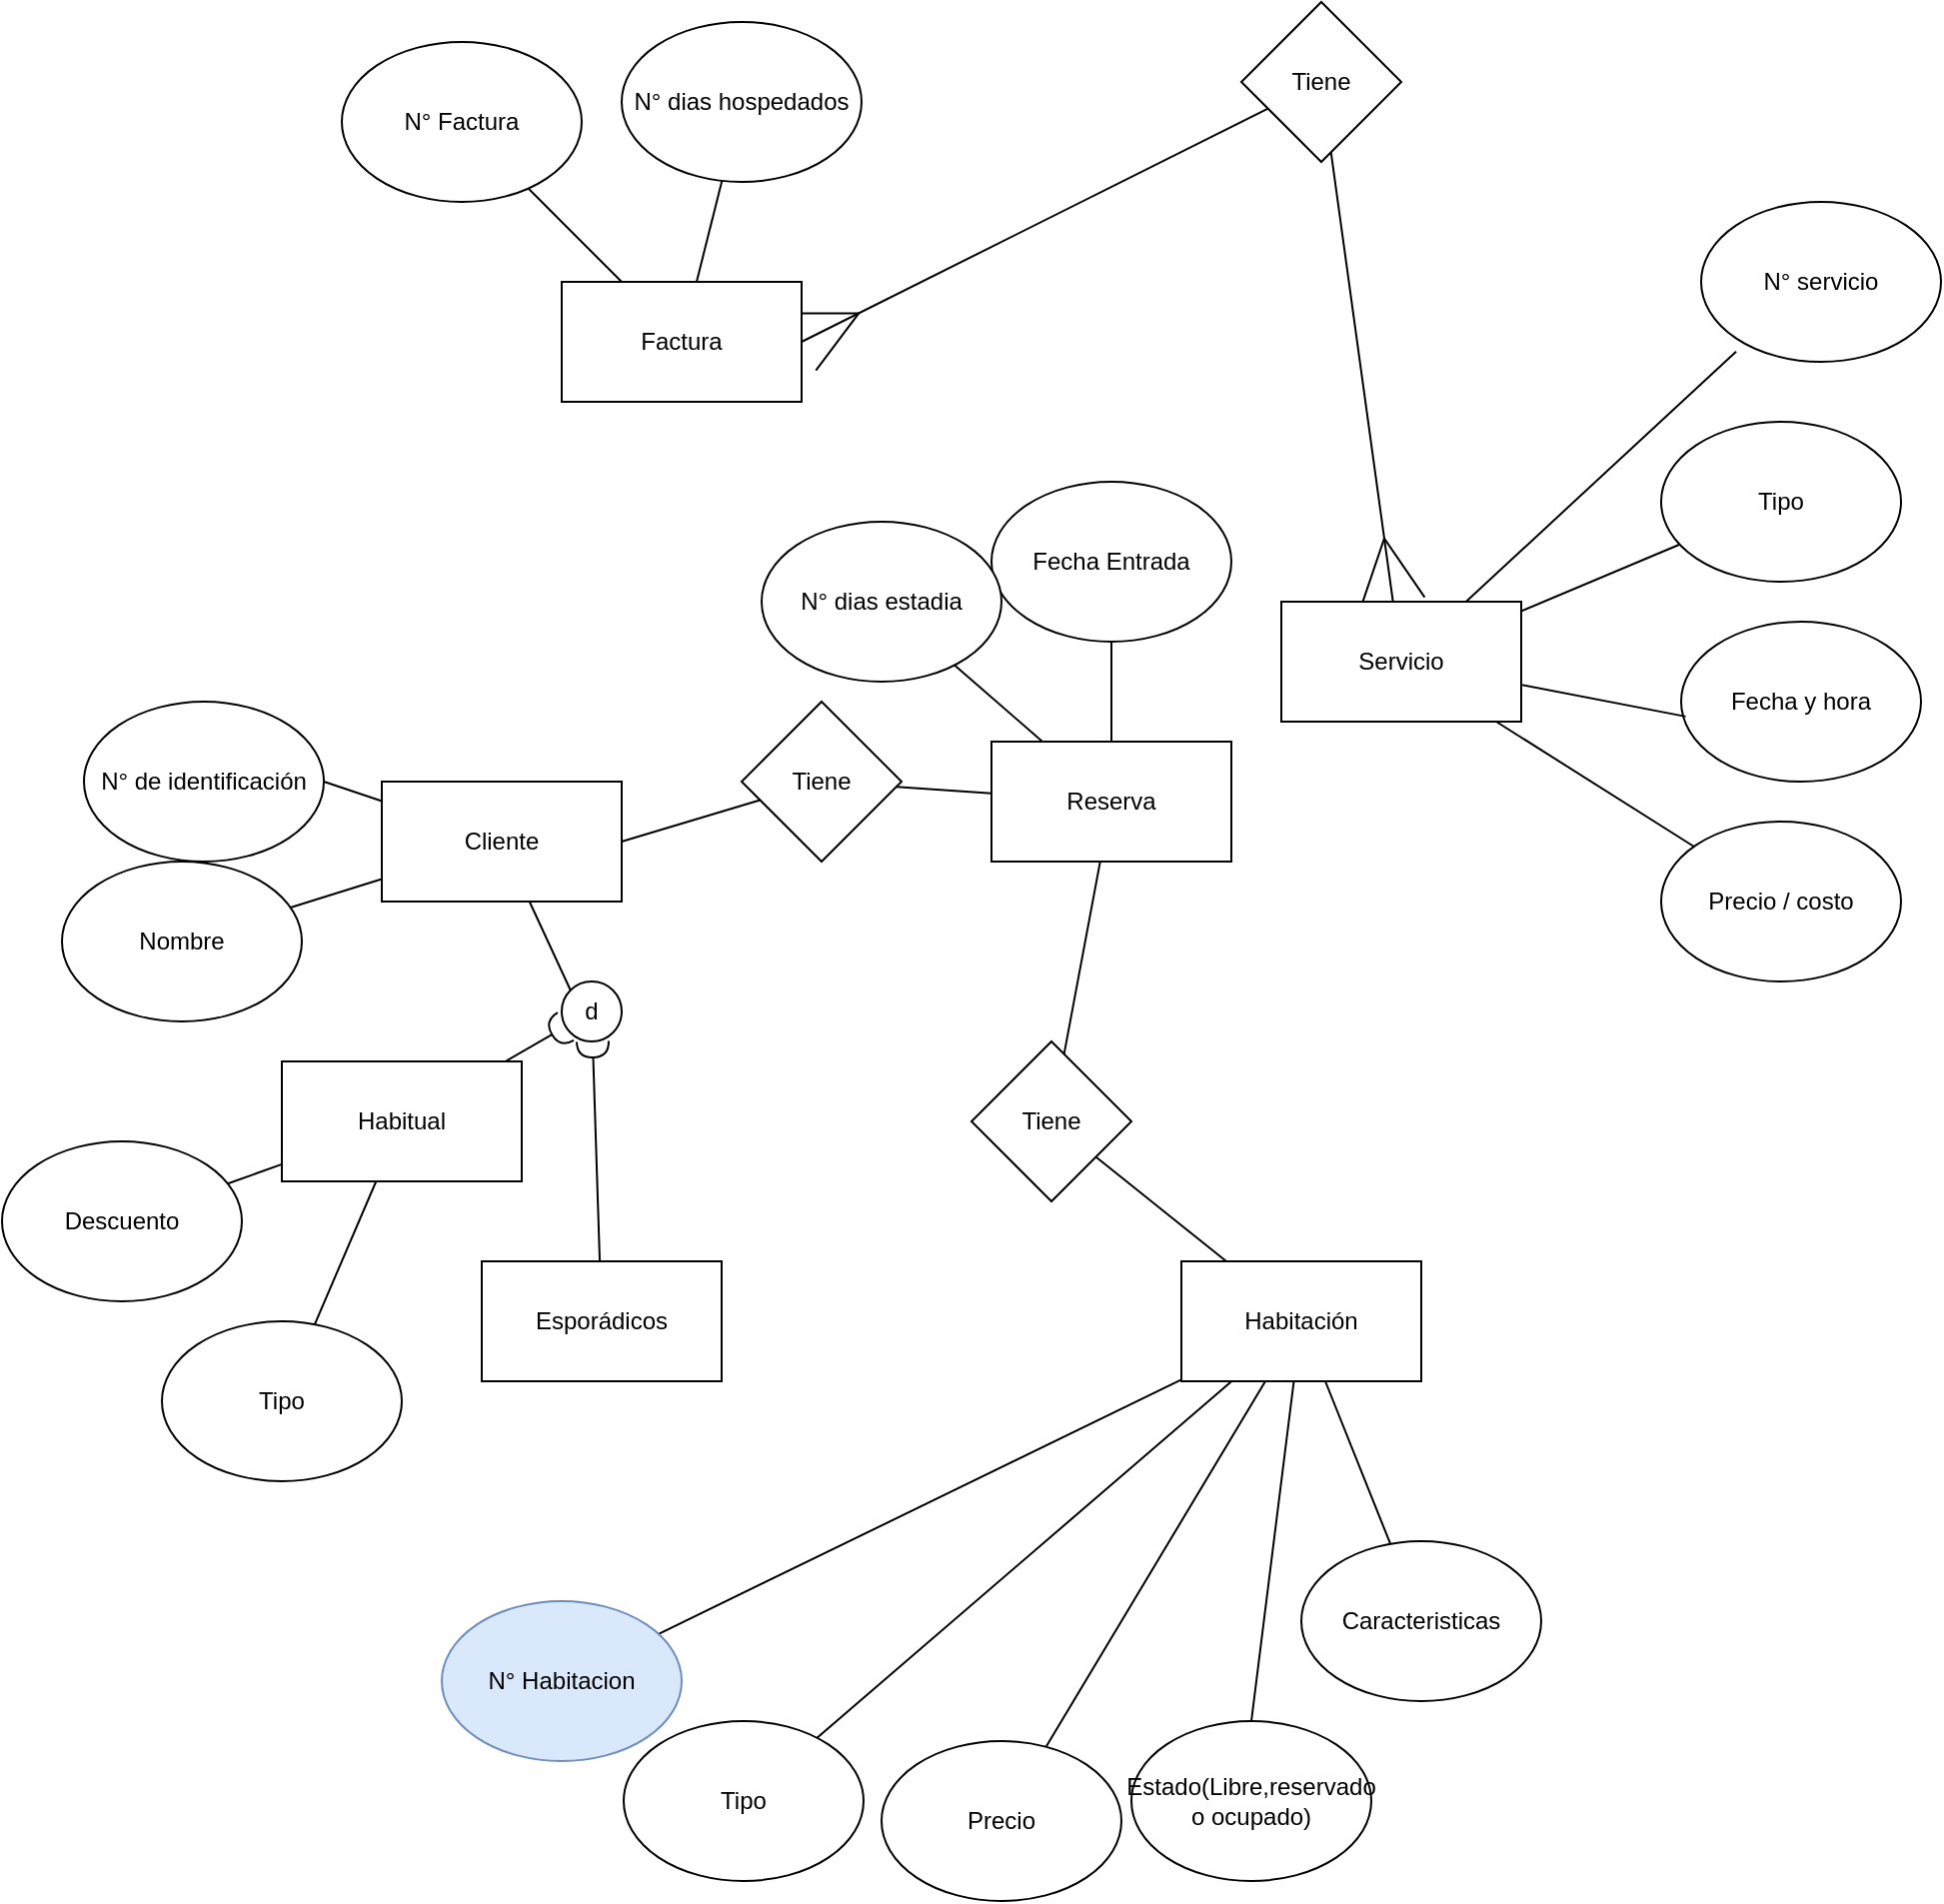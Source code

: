 <mxfile version="24.2.5" type="google">
  <diagram id="R2lEEEUBdFMjLlhIrx00" name="Page-1">
    <mxGraphModel grid="1" page="1" gridSize="10" guides="1" tooltips="1" connect="1" arrows="1" fold="1" pageScale="1" pageWidth="850" pageHeight="1100" math="0" shadow="0" extFonts="Permanent Marker^https://fonts.googleapis.com/css?family=Permanent+Marker">
      <root>
        <mxCell id="0" />
        <mxCell id="1" parent="0" />
        <mxCell id="WzUALtF7ErbJbNnm_jxI-42" style="rounded=0;orthogonalLoop=1;jettySize=auto;html=1;endArrow=ERmany;endFill=0;endSize=30;" edge="1" parent="1" source="WzUALtF7ErbJbNnm_jxI-1" target="WzUALtF7ErbJbNnm_jxI-31">
          <mxGeometry relative="1" as="geometry" />
        </mxCell>
        <mxCell id="UDol2EaKQShBg1yIw4Ao-1" style="rounded=0;orthogonalLoop=1;jettySize=auto;html=1;endArrow=ERmany;endFill=0;startArrow=none;startFill=0;targetPerimeterSpacing=0;endSize=30;entryX=1;entryY=0.5;entryDx=0;entryDy=0;" edge="1" parent="1" source="WzUALtF7ErbJbNnm_jxI-1" target="WzUALtF7ErbJbNnm_jxI-28">
          <mxGeometry relative="1" as="geometry" />
        </mxCell>
        <mxCell id="WzUALtF7ErbJbNnm_jxI-1" value="Tiene" style="rhombus;whiteSpace=wrap;html=1;" vertex="1" parent="1">
          <mxGeometry x="490" y="30" width="80" height="80" as="geometry" />
        </mxCell>
        <mxCell id="WzUALtF7ErbJbNnm_jxI-11" style="rounded=0;orthogonalLoop=1;jettySize=auto;html=1;endArrow=none;endFill=0;" edge="1" parent="1" source="WzUALtF7ErbJbNnm_jxI-5" target="WzUALtF7ErbJbNnm_jxI-6">
          <mxGeometry relative="1" as="geometry" />
        </mxCell>
        <mxCell id="WzUALtF7ErbJbNnm_jxI-15" style="rounded=0;orthogonalLoop=1;jettySize=auto;html=1;endArrow=none;endFill=0;" edge="1" parent="1" source="WzUALtF7ErbJbNnm_jxI-5" target="WzUALtF7ErbJbNnm_jxI-7">
          <mxGeometry relative="1" as="geometry" />
        </mxCell>
        <mxCell id="WzUALtF7ErbJbNnm_jxI-16" style="rounded=0;orthogonalLoop=1;jettySize=auto;html=1;entryX=0.5;entryY=0;entryDx=0;entryDy=0;endArrow=none;endFill=0;" edge="1" parent="1" source="WzUALtF7ErbJbNnm_jxI-5" target="WzUALtF7ErbJbNnm_jxI-8">
          <mxGeometry relative="1" as="geometry" />
        </mxCell>
        <mxCell id="WzUALtF7ErbJbNnm_jxI-17" style="rounded=0;orthogonalLoop=1;jettySize=auto;html=1;endArrow=none;endFill=0;" edge="1" parent="1" source="WzUALtF7ErbJbNnm_jxI-5" target="WzUALtF7ErbJbNnm_jxI-9">
          <mxGeometry relative="1" as="geometry" />
        </mxCell>
        <mxCell id="WzUALtF7ErbJbNnm_jxI-19" style="rounded=0;orthogonalLoop=1;jettySize=auto;html=1;endArrow=none;endFill=0;" edge="1" parent="1" source="WzUALtF7ErbJbNnm_jxI-5" target="WzUALtF7ErbJbNnm_jxI-18">
          <mxGeometry relative="1" as="geometry" />
        </mxCell>
        <mxCell id="WzUALtF7ErbJbNnm_jxI-5" value="Habitación" style="rounded=0;whiteSpace=wrap;html=1;" vertex="1" parent="1">
          <mxGeometry x="460" y="660" width="120" height="60" as="geometry" />
        </mxCell>
        <mxCell id="WzUALtF7ErbJbNnm_jxI-6" value="Tipo" style="ellipse;whiteSpace=wrap;html=1;" vertex="1" parent="1">
          <mxGeometry x="181" y="890" width="120" height="80" as="geometry" />
        </mxCell>
        <mxCell id="WzUALtF7ErbJbNnm_jxI-7" value="Precio" style="ellipse;whiteSpace=wrap;html=1;" vertex="1" parent="1">
          <mxGeometry x="310" y="900" width="120" height="80" as="geometry" />
        </mxCell>
        <mxCell id="WzUALtF7ErbJbNnm_jxI-8" value="Estado(Libre,reservado o ocupado)" style="ellipse;whiteSpace=wrap;html=1;" vertex="1" parent="1">
          <mxGeometry x="435" y="890" width="120" height="80" as="geometry" />
        </mxCell>
        <mxCell id="WzUALtF7ErbJbNnm_jxI-9" value="Caracteristicas" style="ellipse;whiteSpace=wrap;html=1;" vertex="1" parent="1">
          <mxGeometry x="520" y="800" width="120" height="80" as="geometry" />
        </mxCell>
        <mxCell id="WzUALtF7ErbJbNnm_jxI-18" value="&lt;div&gt;N° Habitacion&lt;/div&gt;" style="ellipse;whiteSpace=wrap;html=1;fillColor=#dae8fc;strokeColor=#6c8ebf;" vertex="1" parent="1">
          <mxGeometry x="90" y="830" width="120" height="80" as="geometry" />
        </mxCell>
        <mxCell id="WzUALtF7ErbJbNnm_jxI-24" style="rounded=0;orthogonalLoop=1;jettySize=auto;html=1;endArrow=none;endFill=0;" edge="1" parent="1" source="WzUALtF7ErbJbNnm_jxI-20" target="WzUALtF7ErbJbNnm_jxI-22">
          <mxGeometry relative="1" as="geometry" />
        </mxCell>
        <mxCell id="WzUALtF7ErbJbNnm_jxI-25" style="rounded=0;orthogonalLoop=1;jettySize=auto;html=1;entryX=1;entryY=0.5;entryDx=0;entryDy=0;endArrow=none;endFill=0;" edge="1" parent="1" source="WzUALtF7ErbJbNnm_jxI-20" target="WzUALtF7ErbJbNnm_jxI-21">
          <mxGeometry relative="1" as="geometry" />
        </mxCell>
        <mxCell id="UDol2EaKQShBg1yIw4Ao-5" style="rounded=0;orthogonalLoop=1;jettySize=auto;html=1;entryX=0;entryY=0;entryDx=0;entryDy=0;endArrow=none;endFill=0;" edge="1" parent="1" source="WzUALtF7ErbJbNnm_jxI-20" target="WzUALtF7ErbJbNnm_jxI-23">
          <mxGeometry relative="1" as="geometry" />
        </mxCell>
        <mxCell id="WzUALtF7ErbJbNnm_jxI-20" value="Cliente" style="rounded=0;whiteSpace=wrap;html=1;" vertex="1" parent="1">
          <mxGeometry x="60" y="420" width="120" height="60" as="geometry" />
        </mxCell>
        <mxCell id="WzUALtF7ErbJbNnm_jxI-21" value="N° de identificación" style="ellipse;whiteSpace=wrap;html=1;" vertex="1" parent="1">
          <mxGeometry x="-89" y="380" width="120" height="80" as="geometry" />
        </mxCell>
        <mxCell id="WzUALtF7ErbJbNnm_jxI-22" value="Nombre" style="ellipse;whiteSpace=wrap;html=1;" vertex="1" parent="1">
          <mxGeometry x="-100" y="460" width="120" height="80" as="geometry" />
        </mxCell>
        <mxCell id="WzUALtF7ErbJbNnm_jxI-23" value="d" style="ellipse;whiteSpace=wrap;html=1;aspect=fixed;" vertex="1" parent="1">
          <mxGeometry x="150" y="520" width="30" height="30" as="geometry" />
        </mxCell>
        <mxCell id="WzUALtF7ErbJbNnm_jxI-40" style="rounded=0;orthogonalLoop=1;jettySize=auto;html=1;endArrow=none;endFill=0;" edge="1" parent="1" source="WzUALtF7ErbJbNnm_jxI-28" target="WzUALtF7ErbJbNnm_jxI-29">
          <mxGeometry relative="1" as="geometry" />
        </mxCell>
        <mxCell id="UDol2EaKQShBg1yIw4Ao-3" style="rounded=0;orthogonalLoop=1;jettySize=auto;html=1;endArrow=none;endFill=0;" edge="1" parent="1" source="WzUALtF7ErbJbNnm_jxI-28" target="UDol2EaKQShBg1yIw4Ao-2">
          <mxGeometry relative="1" as="geometry" />
        </mxCell>
        <mxCell id="WzUALtF7ErbJbNnm_jxI-28" value="Factura" style="rounded=0;whiteSpace=wrap;html=1;" vertex="1" parent="1">
          <mxGeometry x="150" y="170" width="120" height="60" as="geometry" />
        </mxCell>
        <mxCell id="WzUALtF7ErbJbNnm_jxI-29" value="N° dias hospedados" style="ellipse;whiteSpace=wrap;html=1;" vertex="1" parent="1">
          <mxGeometry x="180" y="40" width="120" height="80" as="geometry" />
        </mxCell>
        <mxCell id="WzUALtF7ErbJbNnm_jxI-37" style="rounded=0;orthogonalLoop=1;jettySize=auto;html=1;endArrow=none;endFill=0;" edge="1" parent="1" source="WzUALtF7ErbJbNnm_jxI-31" target="WzUALtF7ErbJbNnm_jxI-32">
          <mxGeometry relative="1" as="geometry" />
        </mxCell>
        <mxCell id="WzUALtF7ErbJbNnm_jxI-39" style="rounded=0;orthogonalLoop=1;jettySize=auto;html=1;endArrow=none;endFill=0;" edge="1" parent="1" source="WzUALtF7ErbJbNnm_jxI-31" target="WzUALtF7ErbJbNnm_jxI-35">
          <mxGeometry relative="1" as="geometry" />
        </mxCell>
        <mxCell id="WzUALtF7ErbJbNnm_jxI-31" value="&lt;div&gt;Servicio&lt;/div&gt;" style="rounded=0;whiteSpace=wrap;html=1;" vertex="1" parent="1">
          <mxGeometry x="510" y="330" width="120" height="60" as="geometry" />
        </mxCell>
        <mxCell id="WzUALtF7ErbJbNnm_jxI-32" value="Tipo" style="ellipse;whiteSpace=wrap;html=1;" vertex="1" parent="1">
          <mxGeometry x="700" y="240" width="120" height="80" as="geometry" />
        </mxCell>
        <mxCell id="WzUALtF7ErbJbNnm_jxI-33" value="N° servicio" style="ellipse;whiteSpace=wrap;html=1;" vertex="1" parent="1">
          <mxGeometry x="720" y="130" width="120" height="80" as="geometry" />
        </mxCell>
        <mxCell id="WzUALtF7ErbJbNnm_jxI-34" value="Fecha y hora" style="ellipse;whiteSpace=wrap;html=1;" vertex="1" parent="1">
          <mxGeometry x="710" y="340" width="120" height="80" as="geometry" />
        </mxCell>
        <mxCell id="WzUALtF7ErbJbNnm_jxI-35" value="Precio / costo" style="ellipse;whiteSpace=wrap;html=1;" vertex="1" parent="1">
          <mxGeometry x="700" y="440" width="120" height="80" as="geometry" />
        </mxCell>
        <mxCell id="WzUALtF7ErbJbNnm_jxI-36" style="rounded=0;orthogonalLoop=1;jettySize=auto;html=1;entryX=0.146;entryY=0.936;entryDx=0;entryDy=0;entryPerimeter=0;endArrow=none;endFill=0;" edge="1" parent="1" source="WzUALtF7ErbJbNnm_jxI-31" target="WzUALtF7ErbJbNnm_jxI-33">
          <mxGeometry relative="1" as="geometry" />
        </mxCell>
        <mxCell id="WzUALtF7ErbJbNnm_jxI-38" style="rounded=0;orthogonalLoop=1;jettySize=auto;html=1;entryX=0.019;entryY=0.593;entryDx=0;entryDy=0;entryPerimeter=0;endArrow=none;endFill=0;" edge="1" parent="1" source="WzUALtF7ErbJbNnm_jxI-31" target="WzUALtF7ErbJbNnm_jxI-34">
          <mxGeometry relative="1" as="geometry" />
        </mxCell>
        <mxCell id="UDol2EaKQShBg1yIw4Ao-2" value="N° Factura" style="ellipse;whiteSpace=wrap;html=1;" vertex="1" parent="1">
          <mxGeometry x="40" y="50" width="120" height="80" as="geometry" />
        </mxCell>
        <mxCell id="UDol2EaKQShBg1yIw4Ao-14" style="rounded=0;orthogonalLoop=1;jettySize=auto;html=1;endArrow=halfCircle;endFill=0;" edge="1" parent="1" source="UDol2EaKQShBg1yIw4Ao-7" target="WzUALtF7ErbJbNnm_jxI-23">
          <mxGeometry relative="1" as="geometry" />
        </mxCell>
        <mxCell id="UDol2EaKQShBg1yIw4Ao-7" value="Habitual" style="rounded=0;whiteSpace=wrap;html=1;" vertex="1" parent="1">
          <mxGeometry x="10" y="560" width="120" height="60" as="geometry" />
        </mxCell>
        <mxCell id="UDol2EaKQShBg1yIw4Ao-13" style="rounded=0;orthogonalLoop=1;jettySize=auto;html=1;endArrow=halfCircle;endFill=0;" edge="1" parent="1" source="UDol2EaKQShBg1yIw4Ao-9" target="WzUALtF7ErbJbNnm_jxI-23">
          <mxGeometry relative="1" as="geometry" />
        </mxCell>
        <mxCell id="UDol2EaKQShBg1yIw4Ao-9" value="Esporádicos" style="rounded=0;whiteSpace=wrap;html=1;" vertex="1" parent="1">
          <mxGeometry x="110" y="660" width="120" height="60" as="geometry" />
        </mxCell>
        <mxCell id="UDol2EaKQShBg1yIw4Ao-17" style="rounded=0;orthogonalLoop=1;jettySize=auto;html=1;endArrow=none;endFill=0;" edge="1" parent="1" source="UDol2EaKQShBg1yIw4Ao-16" target="UDol2EaKQShBg1yIw4Ao-7">
          <mxGeometry relative="1" as="geometry" />
        </mxCell>
        <mxCell id="UDol2EaKQShBg1yIw4Ao-16" value="Tipo" style="ellipse;whiteSpace=wrap;html=1;" vertex="1" parent="1">
          <mxGeometry x="-50" y="690" width="120" height="80" as="geometry" />
        </mxCell>
        <mxCell id="UDol2EaKQShBg1yIw4Ao-19" style="rounded=0;orthogonalLoop=1;jettySize=auto;html=1;endArrow=none;endFill=0;" edge="1" parent="1" source="UDol2EaKQShBg1yIw4Ao-18" target="UDol2EaKQShBg1yIw4Ao-7">
          <mxGeometry relative="1" as="geometry" />
        </mxCell>
        <mxCell id="UDol2EaKQShBg1yIw4Ao-18" value="Descuento" style="ellipse;whiteSpace=wrap;html=1;" vertex="1" parent="1">
          <mxGeometry x="-130" y="600" width="120" height="80" as="geometry" />
        </mxCell>
        <mxCell id="UDol2EaKQShBg1yIw4Ao-24" style="rounded=0;orthogonalLoop=1;jettySize=auto;html=1;endArrow=none;endFill=0;" edge="1" parent="1" source="UDol2EaKQShBg1yIw4Ao-21" target="UDol2EaKQShBg1yIw4Ao-23">
          <mxGeometry relative="1" as="geometry" />
        </mxCell>
        <mxCell id="UDol2EaKQShBg1yIw4Ao-28" style="rounded=0;orthogonalLoop=1;jettySize=auto;html=1;endArrow=none;endFill=0;" edge="1" parent="1" source="UDol2EaKQShBg1yIw4Ao-21" target="UDol2EaKQShBg1yIw4Ao-27">
          <mxGeometry relative="1" as="geometry" />
        </mxCell>
        <mxCell id="UDol2EaKQShBg1yIw4Ao-32" style="rounded=0;orthogonalLoop=1;jettySize=auto;html=1;endArrow=none;endFill=0;" edge="1" parent="1" source="UDol2EaKQShBg1yIw4Ao-21" target="UDol2EaKQShBg1yIw4Ao-31">
          <mxGeometry relative="1" as="geometry" />
        </mxCell>
        <mxCell id="UDol2EaKQShBg1yIw4Ao-33" style="rounded=0;orthogonalLoop=1;jettySize=auto;html=1;endArrow=none;endFill=0;" edge="1" parent="1" source="UDol2EaKQShBg1yIw4Ao-21" target="UDol2EaKQShBg1yIw4Ao-30">
          <mxGeometry relative="1" as="geometry" />
        </mxCell>
        <mxCell id="UDol2EaKQShBg1yIw4Ao-21" value="Reserva" style="rounded=0;whiteSpace=wrap;html=1;" vertex="1" parent="1">
          <mxGeometry x="365" y="400" width="120" height="60" as="geometry" />
        </mxCell>
        <mxCell id="UDol2EaKQShBg1yIw4Ao-26" style="rounded=0;orthogonalLoop=1;jettySize=auto;html=1;entryX=1;entryY=0.5;entryDx=0;entryDy=0;endArrow=none;endFill=0;" edge="1" parent="1" source="UDol2EaKQShBg1yIw4Ao-23" target="WzUALtF7ErbJbNnm_jxI-20">
          <mxGeometry relative="1" as="geometry" />
        </mxCell>
        <mxCell id="UDol2EaKQShBg1yIw4Ao-23" value="Tiene" style="rhombus;whiteSpace=wrap;html=1;" vertex="1" parent="1">
          <mxGeometry x="240" y="380" width="80" height="80" as="geometry" />
        </mxCell>
        <mxCell id="UDol2EaKQShBg1yIw4Ao-29" style="rounded=0;orthogonalLoop=1;jettySize=auto;html=1;endArrow=none;endFill=0;" edge="1" parent="1" source="UDol2EaKQShBg1yIw4Ao-27" target="WzUALtF7ErbJbNnm_jxI-5">
          <mxGeometry relative="1" as="geometry" />
        </mxCell>
        <mxCell id="UDol2EaKQShBg1yIw4Ao-27" value="Tiene" style="rhombus;whiteSpace=wrap;html=1;" vertex="1" parent="1">
          <mxGeometry x="355" y="550" width="80" height="80" as="geometry" />
        </mxCell>
        <mxCell id="UDol2EaKQShBg1yIw4Ao-30" value="Fecha Entrada" style="ellipse;whiteSpace=wrap;html=1;" vertex="1" parent="1">
          <mxGeometry x="365" y="270" width="120" height="80" as="geometry" />
        </mxCell>
        <mxCell id="UDol2EaKQShBg1yIw4Ao-31" value="N° dias estadia" style="ellipse;whiteSpace=wrap;html=1;" vertex="1" parent="1">
          <mxGeometry x="250" y="290" width="120" height="80" as="geometry" />
        </mxCell>
      </root>
    </mxGraphModel>
  </diagram>
</mxfile>
